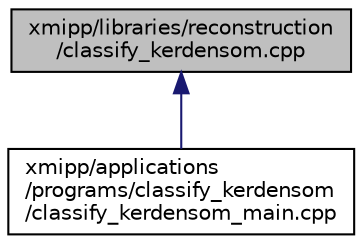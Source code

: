 digraph "xmipp/libraries/reconstruction/classify_kerdensom.cpp"
{
  edge [fontname="Helvetica",fontsize="10",labelfontname="Helvetica",labelfontsize="10"];
  node [fontname="Helvetica",fontsize="10",shape=record];
  Node62 [label="xmipp/libraries/reconstruction\l/classify_kerdensom.cpp",height=0.2,width=0.4,color="black", fillcolor="grey75", style="filled", fontcolor="black"];
  Node62 -> Node63 [dir="back",color="midnightblue",fontsize="10",style="solid",fontname="Helvetica"];
  Node63 [label="xmipp/applications\l/programs/classify_kerdensom\l/classify_kerdensom_main.cpp",height=0.2,width=0.4,color="black", fillcolor="white", style="filled",URL="$classify__kerdensom__main_8cpp.html"];
}
